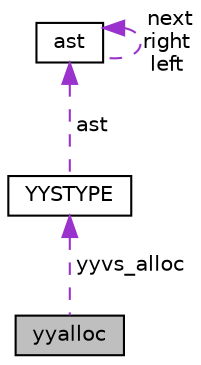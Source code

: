 digraph "yyalloc"
{
  edge [fontname="Helvetica",fontsize="10",labelfontname="Helvetica",labelfontsize="10"];
  node [fontname="Helvetica",fontsize="10",shape=record];
  Node1 [label="yyalloc",height=0.2,width=0.4,color="black", fillcolor="grey75", style="filled", fontcolor="black"];
  Node2 -> Node1 [dir="back",color="darkorchid3",fontsize="10",style="dashed",label=" yyvs_alloc" ];
  Node2 [label="YYSTYPE",height=0.2,width=0.4,color="black", fillcolor="white", style="filled",URL="$union_y_y_s_t_y_p_e.html"];
  Node3 -> Node2 [dir="back",color="darkorchid3",fontsize="10",style="dashed",label=" ast" ];
  Node3 [label="ast",height=0.2,width=0.4,color="black", fillcolor="white", style="filled",URL="$structast.html"];
  Node3 -> Node3 [dir="back",color="darkorchid3",fontsize="10",style="dashed",label=" next\nright\nleft" ];
}

